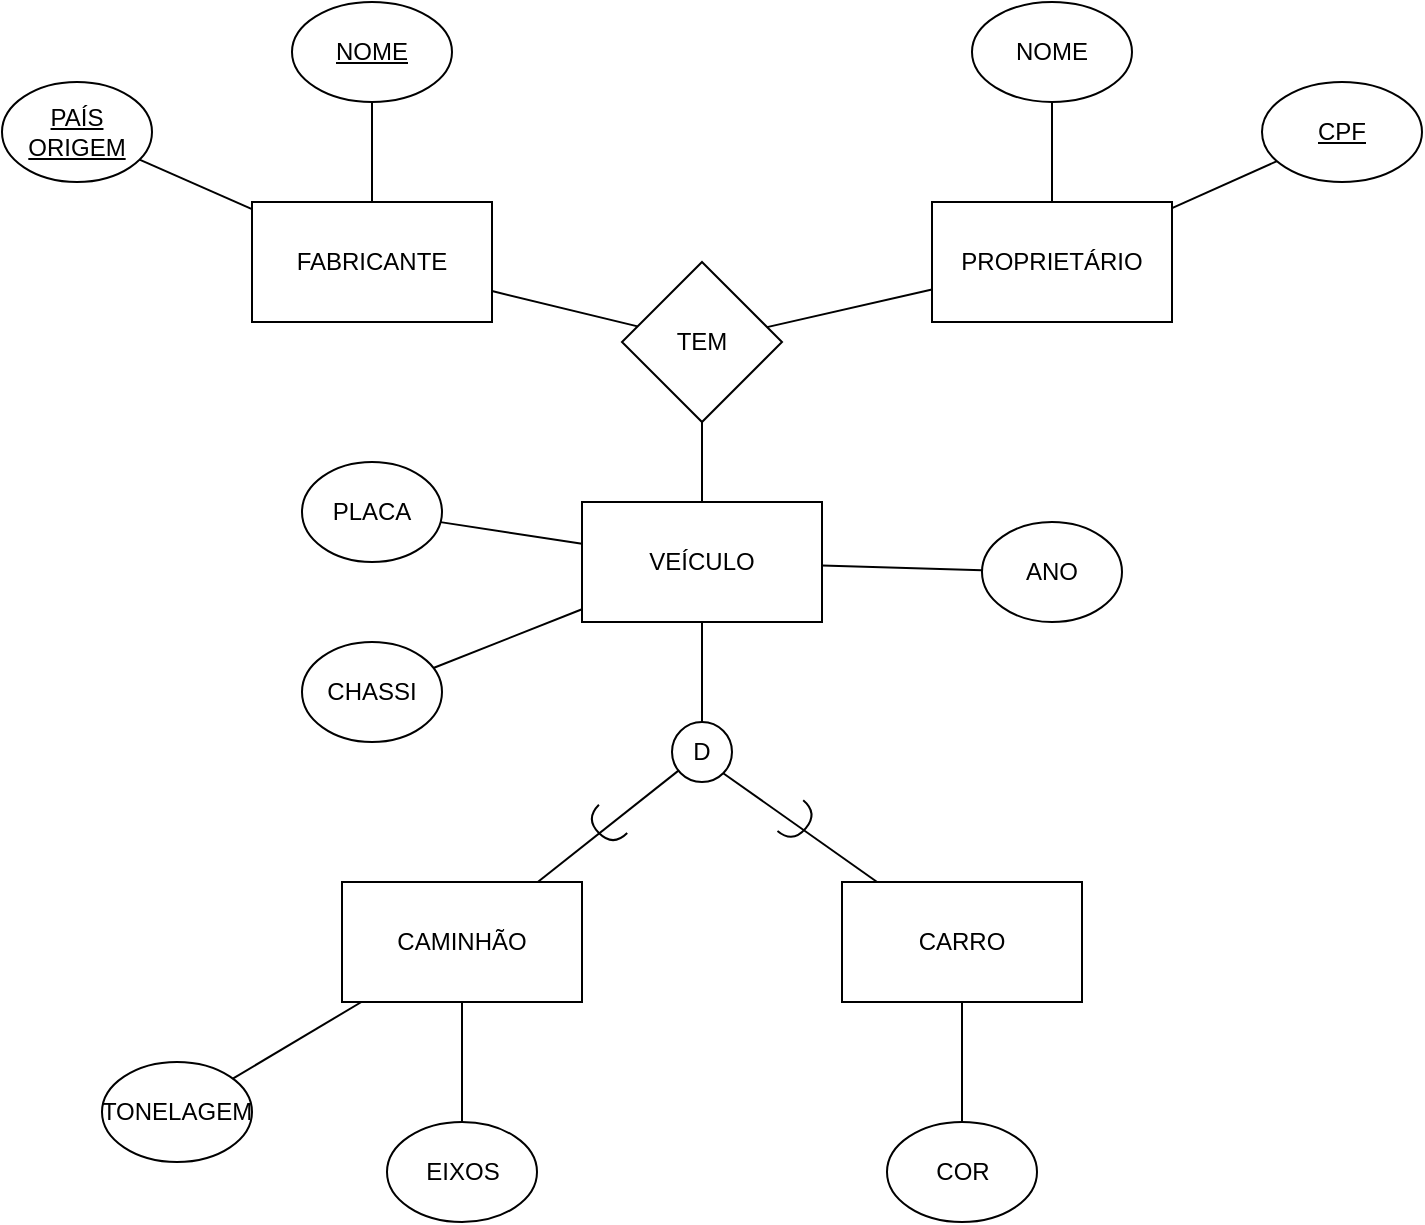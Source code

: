 <mxfile version="24.7.16">
  <diagram name="Página-1" id="8-RtyK5Z0lolNeWYX-Tf">
    <mxGraphModel dx="1434" dy="752" grid="1" gridSize="10" guides="1" tooltips="1" connect="1" arrows="1" fold="1" page="1" pageScale="1" pageWidth="827" pageHeight="1169" math="0" shadow="0">
      <root>
        <mxCell id="0" />
        <mxCell id="1" parent="0" />
        <mxCell id="fkE4tANgzUeRwsHTc3pA-3" value="FABRICANTE" style="rounded=0;whiteSpace=wrap;html=1;" parent="1" vertex="1">
          <mxGeometry x="185" y="230" width="120" height="60" as="geometry" />
        </mxCell>
        <mxCell id="fkE4tANgzUeRwsHTc3pA-4" value="PROPRIETÁRIO" style="rounded=0;whiteSpace=wrap;html=1;" parent="1" vertex="1">
          <mxGeometry x="525" y="230" width="120" height="60" as="geometry" />
        </mxCell>
        <mxCell id="fkE4tANgzUeRwsHTc3pA-5" value="VEÍCULO" style="rounded=0;whiteSpace=wrap;html=1;" parent="1" vertex="1">
          <mxGeometry x="350" y="380" width="120" height="60" as="geometry" />
        </mxCell>
        <mxCell id="fkE4tANgzUeRwsHTc3pA-6" value="CHASSI" style="ellipse;whiteSpace=wrap;html=1;" parent="1" vertex="1">
          <mxGeometry x="210" y="450" width="70" height="50" as="geometry" />
        </mxCell>
        <mxCell id="fkE4tANgzUeRwsHTc3pA-8" value="" style="endArrow=none;html=1;rounded=0;" parent="1" source="fkE4tANgzUeRwsHTc3pA-6" target="fkE4tANgzUeRwsHTc3pA-5" edge="1">
          <mxGeometry width="50" height="50" relative="1" as="geometry">
            <mxPoint x="390" y="410" as="sourcePoint" />
            <mxPoint x="440" y="360" as="targetPoint" />
          </mxGeometry>
        </mxCell>
        <mxCell id="fkE4tANgzUeRwsHTc3pA-9" value="PLACA" style="ellipse;whiteSpace=wrap;html=1;" parent="1" vertex="1">
          <mxGeometry x="210" y="360" width="70" height="50" as="geometry" />
        </mxCell>
        <mxCell id="fkE4tANgzUeRwsHTc3pA-10" value="" style="endArrow=none;html=1;rounded=0;" parent="1" source="fkE4tANgzUeRwsHTc3pA-9" target="fkE4tANgzUeRwsHTc3pA-5" edge="1">
          <mxGeometry width="50" height="50" relative="1" as="geometry">
            <mxPoint x="486" y="474" as="sourcePoint" />
            <mxPoint x="447" y="430" as="targetPoint" />
          </mxGeometry>
        </mxCell>
        <mxCell id="fkE4tANgzUeRwsHTc3pA-11" value="ANO" style="ellipse;whiteSpace=wrap;html=1;" parent="1" vertex="1">
          <mxGeometry x="550" y="390" width="70" height="50" as="geometry" />
        </mxCell>
        <mxCell id="fkE4tANgzUeRwsHTc3pA-12" value="" style="endArrow=none;html=1;rounded=0;" parent="1" source="fkE4tANgzUeRwsHTc3pA-11" target="fkE4tANgzUeRwsHTc3pA-5" edge="1">
          <mxGeometry width="50" height="50" relative="1" as="geometry">
            <mxPoint x="486" y="474" as="sourcePoint" />
            <mxPoint x="447" y="430" as="targetPoint" />
          </mxGeometry>
        </mxCell>
        <mxCell id="fkE4tANgzUeRwsHTc3pA-15" value="CARRO" style="rounded=0;whiteSpace=wrap;html=1;absoluteArcSize=0;imageAspect=1;noLabel=0;portConstraintRotation=0;fixDash=0;container=0;dropTarget=0;collapsible=0;" parent="1" vertex="1">
          <mxGeometry x="480" y="570" width="120" height="60" as="geometry" />
        </mxCell>
        <mxCell id="fkE4tANgzUeRwsHTc3pA-16" value="CAMINHÃO" style="whiteSpace=wrap;html=1;" parent="1" vertex="1">
          <mxGeometry x="230" y="570" width="120" height="60" as="geometry" />
        </mxCell>
        <mxCell id="fkE4tANgzUeRwsHTc3pA-20" value="" style="endArrow=none;html=1;rounded=0;" parent="1" source="fkE4tANgzUeRwsHTc3pA-32" target="fkE4tANgzUeRwsHTc3pA-3" edge="1">
          <mxGeometry width="50" height="50" relative="1" as="geometry">
            <mxPoint x="390" y="510" as="sourcePoint" />
            <mxPoint x="440" y="460" as="targetPoint" />
          </mxGeometry>
        </mxCell>
        <mxCell id="fkE4tANgzUeRwsHTc3pA-21" value="" style="endArrow=none;html=1;rounded=0;" parent="1" source="fkE4tANgzUeRwsHTc3pA-4" target="fkE4tANgzUeRwsHTc3pA-32" edge="1">
          <mxGeometry width="50" height="50" relative="1" as="geometry">
            <mxPoint x="375" y="370" as="sourcePoint" />
            <mxPoint x="300" y="320" as="targetPoint" />
          </mxGeometry>
        </mxCell>
        <mxCell id="fkE4tANgzUeRwsHTc3pA-23" value="" style="endArrow=none;html=1;rounded=0;" parent="1" source="fkE4tANgzUeRwsHTc3pA-60" target="fkE4tANgzUeRwsHTc3pA-5" edge="1">
          <mxGeometry width="50" height="50" relative="1" as="geometry">
            <mxPoint x="410" y="470" as="sourcePoint" />
            <mxPoint x="400" y="430" as="targetPoint" />
          </mxGeometry>
        </mxCell>
        <mxCell id="fkE4tANgzUeRwsHTc3pA-24" value="&lt;u&gt;CPF&lt;/u&gt;" style="ellipse;whiteSpace=wrap;html=1;shadow=0;" parent="1" vertex="1">
          <mxGeometry x="690" y="170" width="80" height="50" as="geometry" />
        </mxCell>
        <mxCell id="fkE4tANgzUeRwsHTc3pA-25" value="" style="endArrow=none;html=1;rounded=0;" parent="1" source="fkE4tANgzUeRwsHTc3pA-4" target="fkE4tANgzUeRwsHTc3pA-24" edge="1">
          <mxGeometry width="50" height="50" relative="1" as="geometry">
            <mxPoint x="390" y="510" as="sourcePoint" />
            <mxPoint x="440" y="460" as="targetPoint" />
          </mxGeometry>
        </mxCell>
        <mxCell id="fkE4tANgzUeRwsHTc3pA-26" value="NOME" style="ellipse;whiteSpace=wrap;html=1;shadow=0;" parent="1" vertex="1">
          <mxGeometry x="545" y="130" width="80" height="50" as="geometry" />
        </mxCell>
        <mxCell id="fkE4tANgzUeRwsHTc3pA-27" value="" style="endArrow=none;html=1;rounded=0;" parent="1" source="fkE4tANgzUeRwsHTc3pA-4" target="fkE4tANgzUeRwsHTc3pA-26" edge="1">
          <mxGeometry width="50" height="50" relative="1" as="geometry">
            <mxPoint x="655" y="243" as="sourcePoint" />
            <mxPoint x="707" y="220" as="targetPoint" />
          </mxGeometry>
        </mxCell>
        <mxCell id="fkE4tANgzUeRwsHTc3pA-28" value="&lt;u&gt;NOME&lt;/u&gt;" style="ellipse;whiteSpace=wrap;html=1;" parent="1" vertex="1">
          <mxGeometry x="205" y="130" width="80" height="50" as="geometry" />
        </mxCell>
        <mxCell id="fkE4tANgzUeRwsHTc3pA-29" value="" style="endArrow=none;html=1;rounded=0;" parent="1" source="fkE4tANgzUeRwsHTc3pA-3" target="fkE4tANgzUeRwsHTc3pA-28" edge="1">
          <mxGeometry width="50" height="50" relative="1" as="geometry">
            <mxPoint x="387" y="390" as="sourcePoint" />
            <mxPoint x="288" y="300" as="targetPoint" />
          </mxGeometry>
        </mxCell>
        <mxCell id="fkE4tANgzUeRwsHTc3pA-30" value="&lt;u&gt;PAÍS ORIGEM&lt;/u&gt;" style="ellipse;whiteSpace=wrap;html=1;" parent="1" vertex="1">
          <mxGeometry x="60" y="170" width="75" height="50" as="geometry" />
        </mxCell>
        <mxCell id="fkE4tANgzUeRwsHTc3pA-31" value="" style="endArrow=none;html=1;rounded=0;" parent="1" source="fkE4tANgzUeRwsHTc3pA-3" target="fkE4tANgzUeRwsHTc3pA-30" edge="1">
          <mxGeometry width="50" height="50" relative="1" as="geometry">
            <mxPoint x="255" y="240" as="sourcePoint" />
            <mxPoint x="255" y="190" as="targetPoint" />
          </mxGeometry>
        </mxCell>
        <mxCell id="fkE4tANgzUeRwsHTc3pA-32" value="TEM" style="rhombus;whiteSpace=wrap;html=1;" parent="1" vertex="1">
          <mxGeometry x="370" y="260" width="80" height="80" as="geometry" />
        </mxCell>
        <mxCell id="fkE4tANgzUeRwsHTc3pA-33" value="" style="endArrow=none;html=1;rounded=0;" parent="1" source="fkE4tANgzUeRwsHTc3pA-5" target="fkE4tANgzUeRwsHTc3pA-32" edge="1">
          <mxGeometry width="50" height="50" relative="1" as="geometry">
            <mxPoint x="390" y="410" as="sourcePoint" />
            <mxPoint x="440" y="360" as="targetPoint" />
          </mxGeometry>
        </mxCell>
        <mxCell id="fkE4tANgzUeRwsHTc3pA-36" value="TONELAGEM" style="ellipse;whiteSpace=wrap;html=1;" parent="1" vertex="1">
          <mxGeometry x="110" y="660" width="75" height="50" as="geometry" />
        </mxCell>
        <mxCell id="fkE4tANgzUeRwsHTc3pA-37" value="EIXOS" style="ellipse;whiteSpace=wrap;html=1;" parent="1" vertex="1">
          <mxGeometry x="252.5" y="690" width="75" height="50" as="geometry" />
        </mxCell>
        <mxCell id="fkE4tANgzUeRwsHTc3pA-39" value="COR" style="ellipse;whiteSpace=wrap;html=1;" parent="1" vertex="1">
          <mxGeometry x="502.5" y="690" width="75" height="50" as="geometry" />
        </mxCell>
        <mxCell id="fkE4tANgzUeRwsHTc3pA-40" value="" style="endArrow=none;html=1;rounded=0;" parent="1" source="fkE4tANgzUeRwsHTc3pA-36" target="fkE4tANgzUeRwsHTc3pA-16" edge="1">
          <mxGeometry width="50" height="50" relative="1" as="geometry">
            <mxPoint x="390" y="510" as="sourcePoint" />
            <mxPoint x="440" y="460" as="targetPoint" />
          </mxGeometry>
        </mxCell>
        <mxCell id="fkE4tANgzUeRwsHTc3pA-41" value="" style="endArrow=none;html=1;rounded=0;" parent="1" source="fkE4tANgzUeRwsHTc3pA-37" target="fkE4tANgzUeRwsHTc3pA-16" edge="1">
          <mxGeometry width="50" height="50" relative="1" as="geometry">
            <mxPoint x="185" y="678" as="sourcePoint" />
            <mxPoint x="250" y="640" as="targetPoint" />
          </mxGeometry>
        </mxCell>
        <mxCell id="fkE4tANgzUeRwsHTc3pA-42" value="" style="endArrow=none;html=1;rounded=0;" parent="1" source="fkE4tANgzUeRwsHTc3pA-39" target="fkE4tANgzUeRwsHTc3pA-15" edge="1">
          <mxGeometry width="50" height="50" relative="1" as="geometry">
            <mxPoint x="300" y="700" as="sourcePoint" />
            <mxPoint x="300" y="640" as="targetPoint" />
          </mxGeometry>
        </mxCell>
        <mxCell id="fkE4tANgzUeRwsHTc3pA-60" value="D" style="ellipse;whiteSpace=wrap;html=1;aspect=fixed;rounded=0;strokeColor=default;align=center;verticalAlign=middle;fontFamily=Helvetica;fontSize=12;fontColor=default;fillColor=default;" parent="1" vertex="1">
          <mxGeometry x="395" y="490" width="30" height="30" as="geometry" />
        </mxCell>
        <mxCell id="fkE4tANgzUeRwsHTc3pA-61" value="" style="endArrow=none;html=1;rounded=0;fontFamily=Helvetica;fontSize=12;fontColor=default;" parent="1" source="fkE4tANgzUeRwsHTc3pA-16" target="fkE4tANgzUeRwsHTc3pA-60" edge="1">
          <mxGeometry width="50" height="50" relative="1" as="geometry">
            <mxPoint x="390" y="510" as="sourcePoint" />
            <mxPoint x="440" y="460" as="targetPoint" />
          </mxGeometry>
        </mxCell>
        <mxCell id="fkE4tANgzUeRwsHTc3pA-62" value="" style="endArrow=none;html=1;rounded=0;fontFamily=Helvetica;fontSize=12;fontColor=default;entryX=1;entryY=1;entryDx=0;entryDy=0;elbow=vertical;endFill=0;jumpStyle=none;shadow=0;fixDash=0;" parent="1" source="fkE4tANgzUeRwsHTc3pA-15" target="fkE4tANgzUeRwsHTc3pA-60" edge="1">
          <mxGeometry width="50" height="50" relative="1" as="geometry">
            <mxPoint x="338" y="580" as="sourcePoint" />
            <mxPoint x="408" y="524" as="targetPoint" />
          </mxGeometry>
        </mxCell>
        <mxCell id="pChuj3IkLnj2u-gyx4Vp-1" value="" style="shape=requiredInterface;html=1;verticalLabelPosition=bottom;sketch=0;rotation=40;" vertex="1" parent="1">
          <mxGeometry x="453" y="530" width="10" height="20" as="geometry" />
        </mxCell>
        <mxCell id="pChuj3IkLnj2u-gyx4Vp-3" value="" style="shape=requiredInterface;html=1;verticalLabelPosition=bottom;sketch=0;rotation=135;" vertex="1" parent="1">
          <mxGeometry x="357" y="532" width="10" height="20" as="geometry" />
        </mxCell>
      </root>
    </mxGraphModel>
  </diagram>
</mxfile>

